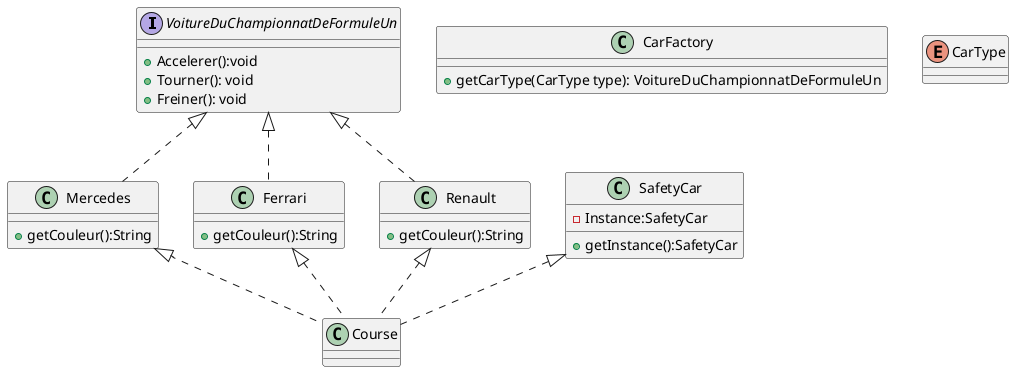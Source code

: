 @startuml Voiture
interface VoitureDuChampionnatDeFormuleUn {
     + Accelerer():void  
     + Tourner(): void
     + Freiner(): void
}


class SafetyCar{
     - Instance:SafetyCar
     + getInstance():SafetyCar
}

class CarFactory{
     + getCarType(CarType type): VoitureDuChampionnatDeFormuleUn
}

class Mercedes{
     + getCouleur():String 
}

class Ferrari{
     + getCouleur():String 
}

class Renault{
     + getCouleur():String 
}

enum CarType

class Course

VoitureDuChampionnatDeFormuleUn <|.. Mercedes
VoitureDuChampionnatDeFormuleUn <|.. Ferrari
VoitureDuChampionnatDeFormuleUn <|.. Renault
Mercedes <|.. Course
Ferrari <|.. Course
Renault <|.. Course
SafetyCar <|.. Course


@enduml